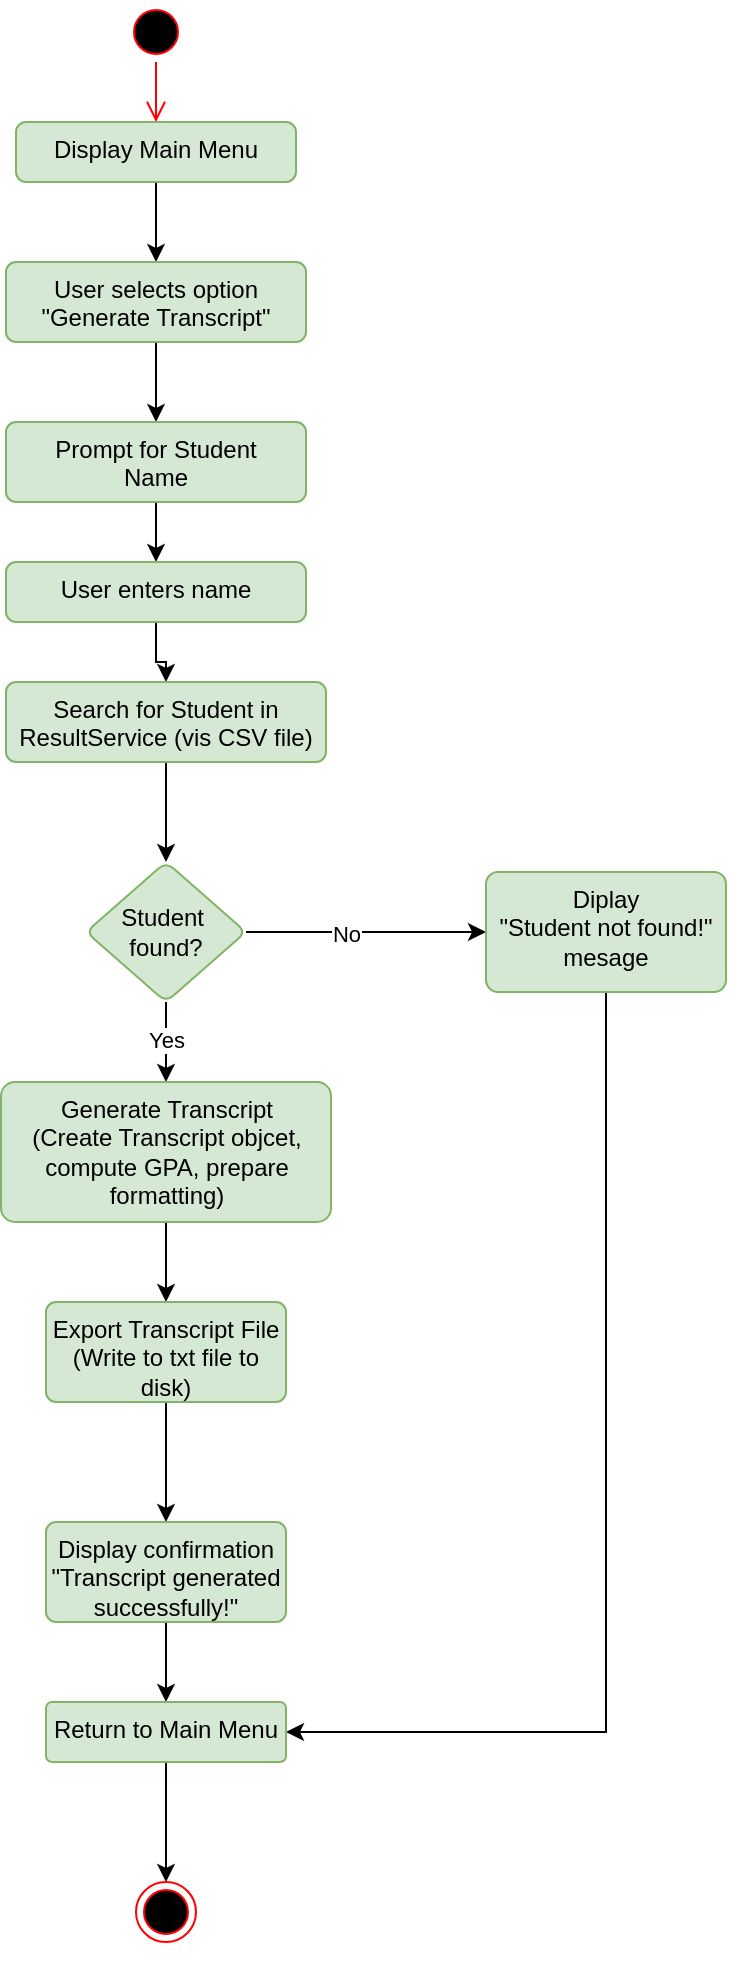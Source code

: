<mxfile version="26.0.9">
  <diagram name="Page-1" id="e7e014a7-5840-1c2e-5031-d8a46d1fe8dd">
    <mxGraphModel dx="2647" dy="1857" grid="1" gridSize="10" guides="1" tooltips="1" connect="1" arrows="1" fold="1" page="1" pageScale="1" pageWidth="1169" pageHeight="826" background="none" math="0" shadow="0">
      <root>
        <mxCell id="0" />
        <mxCell id="1" parent="0" />
        <mxCell id="Rh2QgFxxGW8bX0m3imUP-41" value="" style="ellipse;html=1;shape=startState;fillColor=#000000;strokeColor=#ff0000;" parent="1" vertex="1">
          <mxGeometry x="458" y="384" width="30" height="30" as="geometry" />
        </mxCell>
        <mxCell id="Rh2QgFxxGW8bX0m3imUP-47" value="" style="edgeStyle=orthogonalEdgeStyle;rounded=0;orthogonalLoop=1;jettySize=auto;html=1;exitX=0.5;exitY=1;exitDx=0;exitDy=0;" parent="1" source="Rh2QgFxxGW8bX0m3imUP-43" target="Rh2QgFxxGW8bX0m3imUP-46" edge="1">
          <mxGeometry relative="1" as="geometry">
            <mxPoint x="498" y="494" as="sourcePoint" />
          </mxGeometry>
        </mxCell>
        <mxCell id="Rh2QgFxxGW8bX0m3imUP-49" value="" style="edgeStyle=orthogonalEdgeStyle;rounded=0;orthogonalLoop=1;jettySize=auto;html=1;" parent="1" source="Rh2QgFxxGW8bX0m3imUP-46" target="Rh2QgFxxGW8bX0m3imUP-48" edge="1">
          <mxGeometry relative="1" as="geometry" />
        </mxCell>
        <mxCell id="Rh2QgFxxGW8bX0m3imUP-46" value="User selects option&lt;div&gt;&quot;Generate Transcript&quot;&lt;/div&gt;" style="html=1;align=center;verticalAlign=top;rounded=1;absoluteArcSize=1;arcSize=10;dashed=0;whiteSpace=wrap;fillColor=#d5e8d4;strokeColor=#82b366;" parent="1" vertex="1">
          <mxGeometry x="398" y="514" width="150" height="40" as="geometry" />
        </mxCell>
        <mxCell id="Rh2QgFxxGW8bX0m3imUP-51" value="" style="edgeStyle=orthogonalEdgeStyle;rounded=0;orthogonalLoop=1;jettySize=auto;html=1;" parent="1" source="Rh2QgFxxGW8bX0m3imUP-48" target="Rh2QgFxxGW8bX0m3imUP-50" edge="1">
          <mxGeometry relative="1" as="geometry" />
        </mxCell>
        <mxCell id="Rh2QgFxxGW8bX0m3imUP-48" value="Prompt for Student&lt;div&gt;&lt;span style=&quot;background-color: transparent; color: light-dark(rgb(0, 0, 0), rgb(255, 255, 255));&quot;&gt;Name&lt;/span&gt;&lt;/div&gt;" style="html=1;align=center;verticalAlign=top;rounded=1;absoluteArcSize=1;arcSize=10;dashed=0;whiteSpace=wrap;fillColor=#d5e8d4;strokeColor=#82b366;" parent="1" vertex="1">
          <mxGeometry x="398" y="594" width="150" height="40" as="geometry" />
        </mxCell>
        <mxCell id="Rh2QgFxxGW8bX0m3imUP-53" value="" style="edgeStyle=orthogonalEdgeStyle;rounded=0;orthogonalLoop=1;jettySize=auto;html=1;" parent="1" source="Rh2QgFxxGW8bX0m3imUP-50" target="Rh2QgFxxGW8bX0m3imUP-52" edge="1">
          <mxGeometry relative="1" as="geometry" />
        </mxCell>
        <mxCell id="Rh2QgFxxGW8bX0m3imUP-50" value="User enters name" style="html=1;align=center;verticalAlign=top;rounded=1;absoluteArcSize=1;arcSize=10;dashed=0;whiteSpace=wrap;fillColor=#d5e8d4;strokeColor=#82b366;" parent="1" vertex="1">
          <mxGeometry x="398" y="664" width="150" height="30" as="geometry" />
        </mxCell>
        <mxCell id="Rh2QgFxxGW8bX0m3imUP-55" value="" style="edgeStyle=orthogonalEdgeStyle;rounded=0;orthogonalLoop=1;jettySize=auto;html=1;" parent="1" source="Rh2QgFxxGW8bX0m3imUP-52" target="Rh2QgFxxGW8bX0m3imUP-54" edge="1">
          <mxGeometry relative="1" as="geometry" />
        </mxCell>
        <mxCell id="Rh2QgFxxGW8bX0m3imUP-52" value="Search for Student in ResultService (vis CSV file)" style="html=1;align=center;verticalAlign=top;rounded=1;absoluteArcSize=1;arcSize=10;dashed=0;whiteSpace=wrap;fillColor=#d5e8d4;strokeColor=#82b366;" parent="1" vertex="1">
          <mxGeometry x="398" y="724" width="160" height="40" as="geometry" />
        </mxCell>
        <mxCell id="Rh2QgFxxGW8bX0m3imUP-57" value="" style="edgeStyle=orthogonalEdgeStyle;rounded=0;orthogonalLoop=1;jettySize=auto;html=1;" parent="1" source="Rh2QgFxxGW8bX0m3imUP-54" target="Rh2QgFxxGW8bX0m3imUP-56" edge="1">
          <mxGeometry relative="1" as="geometry" />
        </mxCell>
        <mxCell id="Rh2QgFxxGW8bX0m3imUP-58" value="Yes" style="edgeLabel;html=1;align=center;verticalAlign=middle;resizable=0;points=[];" parent="Rh2QgFxxGW8bX0m3imUP-57" vertex="1" connectable="0">
          <mxGeometry x="-0.083" relative="1" as="geometry">
            <mxPoint as="offset" />
          </mxGeometry>
        </mxCell>
        <mxCell id="Rh2QgFxxGW8bX0m3imUP-60" value="" style="edgeStyle=orthogonalEdgeStyle;rounded=0;orthogonalLoop=1;jettySize=auto;html=1;" parent="1" source="Rh2QgFxxGW8bX0m3imUP-54" target="Rh2QgFxxGW8bX0m3imUP-59" edge="1">
          <mxGeometry relative="1" as="geometry" />
        </mxCell>
        <mxCell id="Rh2QgFxxGW8bX0m3imUP-61" value="No" style="edgeLabel;html=1;align=center;verticalAlign=middle;resizable=0;points=[];" parent="Rh2QgFxxGW8bX0m3imUP-60" vertex="1" connectable="0">
          <mxGeometry x="-0.173" y="-1" relative="1" as="geometry">
            <mxPoint as="offset" />
          </mxGeometry>
        </mxCell>
        <mxCell id="Rh2QgFxxGW8bX0m3imUP-54" value="&lt;div&gt;&lt;br&gt;&lt;/div&gt;&lt;div&gt;Student&amp;nbsp;&lt;/div&gt;&lt;div&gt;found?&lt;/div&gt;" style="rhombus;whiteSpace=wrap;html=1;verticalAlign=top;rounded=1;arcSize=10;dashed=0;fillColor=#d5e8d4;strokeColor=#82b366;" parent="1" vertex="1">
          <mxGeometry x="438" y="814" width="80" height="70" as="geometry" />
        </mxCell>
        <mxCell id="Rh2QgFxxGW8bX0m3imUP-63" value="" style="edgeStyle=orthogonalEdgeStyle;rounded=0;orthogonalLoop=1;jettySize=auto;html=1;" parent="1" source="Rh2QgFxxGW8bX0m3imUP-56" target="Rh2QgFxxGW8bX0m3imUP-62" edge="1">
          <mxGeometry relative="1" as="geometry" />
        </mxCell>
        <mxCell id="Rh2QgFxxGW8bX0m3imUP-56" value="Generate Transcript&lt;div&gt;(Create Transcript objcet, compute GPA, prepare formatting)&lt;/div&gt;" style="whiteSpace=wrap;html=1;verticalAlign=top;rounded=1;arcSize=10;dashed=0;fillColor=#d5e8d4;strokeColor=#82b366;" parent="1" vertex="1">
          <mxGeometry x="395.5" y="924" width="165" height="70" as="geometry" />
        </mxCell>
        <mxCell id="Rh2QgFxxGW8bX0m3imUP-74" style="rounded=0;orthogonalLoop=1;jettySize=auto;html=1;entryX=1;entryY=0.5;entryDx=0;entryDy=0;" parent="1" source="Rh2QgFxxGW8bX0m3imUP-59" target="Rh2QgFxxGW8bX0m3imUP-66" edge="1">
          <mxGeometry relative="1" as="geometry">
            <mxPoint x="588" y="1244" as="targetPoint" />
            <Array as="points">
              <mxPoint x="698" y="1249" />
            </Array>
          </mxGeometry>
        </mxCell>
        <mxCell id="Rh2QgFxxGW8bX0m3imUP-59" value="Diplay&lt;div&gt;&quot;Student not found!&quot; mesage&lt;/div&gt;" style="whiteSpace=wrap;html=1;verticalAlign=top;rounded=1;arcSize=10;dashed=0;fillColor=#d5e8d4;strokeColor=#82b366;" parent="1" vertex="1">
          <mxGeometry x="638" y="819" width="120" height="60" as="geometry" />
        </mxCell>
        <mxCell id="Rh2QgFxxGW8bX0m3imUP-65" value="" style="edgeStyle=orthogonalEdgeStyle;rounded=0;orthogonalLoop=1;jettySize=auto;html=1;" parent="1" source="Rh2QgFxxGW8bX0m3imUP-62" target="Rh2QgFxxGW8bX0m3imUP-64" edge="1">
          <mxGeometry relative="1" as="geometry" />
        </mxCell>
        <mxCell id="Rh2QgFxxGW8bX0m3imUP-62" value="Export Transcript File&lt;div&gt;(Write to txt file to disk)&lt;/div&gt;" style="whiteSpace=wrap;html=1;verticalAlign=top;rounded=1;arcSize=10;dashed=0;fillColor=#d5e8d4;strokeColor=#82b366;" parent="1" vertex="1">
          <mxGeometry x="418" y="1034" width="120" height="50" as="geometry" />
        </mxCell>
        <mxCell id="Rh2QgFxxGW8bX0m3imUP-67" value="" style="edgeStyle=orthogonalEdgeStyle;rounded=0;orthogonalLoop=1;jettySize=auto;html=1;" parent="1" source="Rh2QgFxxGW8bX0m3imUP-64" target="Rh2QgFxxGW8bX0m3imUP-66" edge="1">
          <mxGeometry relative="1" as="geometry" />
        </mxCell>
        <mxCell id="Rh2QgFxxGW8bX0m3imUP-64" value="Display confirmation&lt;div&gt;&quot;Transcript generated successfully!&quot;&lt;/div&gt;" style="whiteSpace=wrap;html=1;verticalAlign=top;rounded=1;arcSize=10;dashed=0;fillColor=#d5e8d4;strokeColor=#82b366;" parent="1" vertex="1">
          <mxGeometry x="418" y="1144" width="120" height="50" as="geometry" />
        </mxCell>
        <mxCell id="Rh2QgFxxGW8bX0m3imUP-76" style="edgeStyle=orthogonalEdgeStyle;rounded=0;orthogonalLoop=1;jettySize=auto;html=1;entryX=0.5;entryY=0;entryDx=0;entryDy=0;" parent="1" source="Rh2QgFxxGW8bX0m3imUP-66" target="Rh2QgFxxGW8bX0m3imUP-75" edge="1">
          <mxGeometry relative="1" as="geometry" />
        </mxCell>
        <mxCell id="Rh2QgFxxGW8bX0m3imUP-66" value="Return to Main Menu" style="whiteSpace=wrap;html=1;verticalAlign=top;rounded=1;arcSize=10;dashed=0;fillColor=#d5e8d4;strokeColor=#82b366;" parent="1" vertex="1">
          <mxGeometry x="418" y="1234" width="120" height="30" as="geometry" />
        </mxCell>
        <mxCell id="Rh2QgFxxGW8bX0m3imUP-71" value="" style="edgeStyle=orthogonalEdgeStyle;html=1;verticalAlign=bottom;endArrow=open;endSize=8;strokeColor=#ff0000;rounded=0;" parent="1" source="Rh2QgFxxGW8bX0m3imUP-41" target="Rh2QgFxxGW8bX0m3imUP-43" edge="1">
          <mxGeometry relative="1" as="geometry">
            <mxPoint x="473" y="474" as="targetPoint" />
            <mxPoint x="473" y="414" as="sourcePoint" />
          </mxGeometry>
        </mxCell>
        <mxCell id="Rh2QgFxxGW8bX0m3imUP-43" value="Display Main Menu" style="html=1;align=center;verticalAlign=top;rounded=1;absoluteArcSize=1;arcSize=10;dashed=0;whiteSpace=wrap;fillColor=#d5e8d4;strokeColor=#82b366;" parent="1" vertex="1">
          <mxGeometry x="403" y="444" width="140" height="30" as="geometry" />
        </mxCell>
        <mxCell id="Rh2QgFxxGW8bX0m3imUP-75" value="" style="ellipse;html=1;shape=endState;fillColor=#000000;strokeColor=#ff0000;" parent="1" vertex="1">
          <mxGeometry x="463" y="1324" width="30" height="30" as="geometry" />
        </mxCell>
        <mxCell id="Rh2QgFxxGW8bX0m3imUP-77" style="edgeStyle=orthogonalEdgeStyle;rounded=0;orthogonalLoop=1;jettySize=auto;html=1;exitX=0.5;exitY=1;exitDx=0;exitDy=0;" parent="1" source="Rh2QgFxxGW8bX0m3imUP-75" target="Rh2QgFxxGW8bX0m3imUP-75" edge="1">
          <mxGeometry relative="1" as="geometry" />
        </mxCell>
      </root>
    </mxGraphModel>
  </diagram>
</mxfile>
